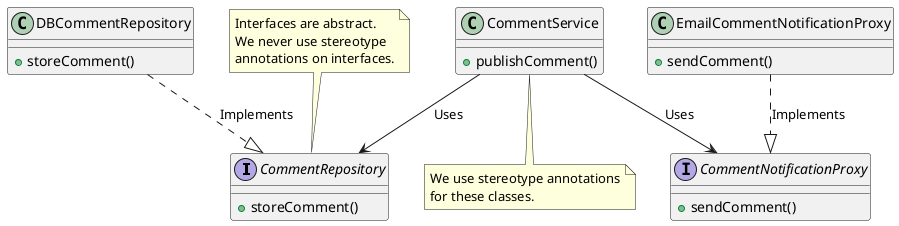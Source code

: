 @startuml

interface CommentRepository {
    +storeComment()
}

interface CommentNotificationProxy {
    +sendComment()
}

class CommentService {
    +publishComment()
}

class DBCommentRepository {
    +storeComment()
}

class EmailCommentNotificationProxy {
    +sendComment()
}

CommentService --> CommentRepository : Uses
CommentService --> CommentNotificationProxy : Uses

DBCommentRepository ..|> CommentRepository : Implements
EmailCommentNotificationProxy ..|> CommentNotificationProxy : Implements

note top of CommentRepository
  Interfaces are abstract.
  We never use stereotype
  annotations on interfaces.
end note

note bottom of CommentService
  We use stereotype annotations
  for these classes.
end note

@enduml
